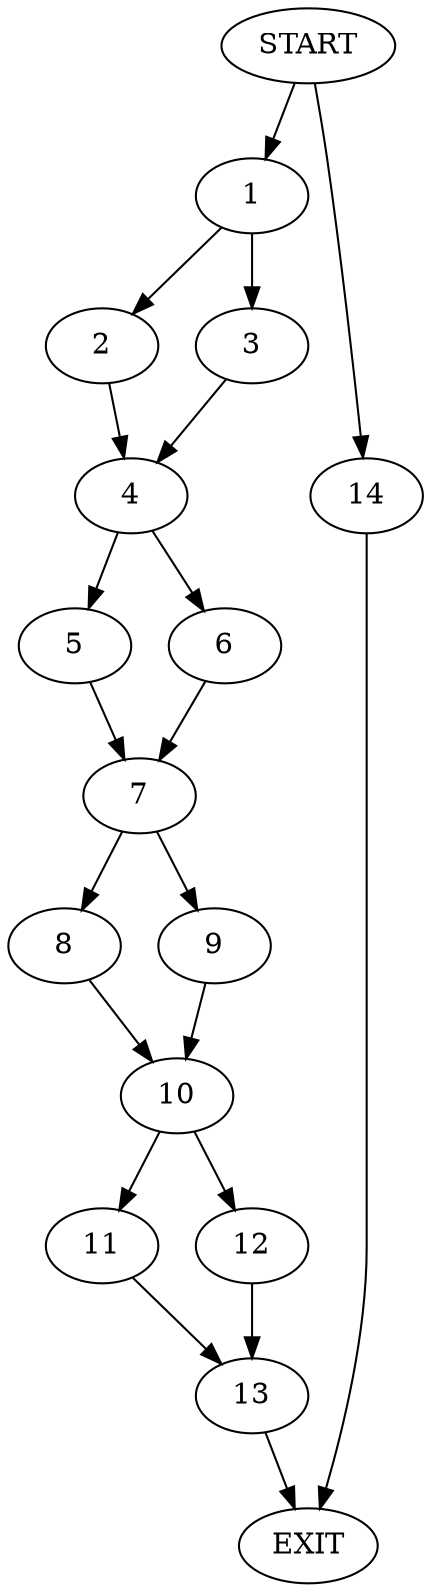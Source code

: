 digraph {
0 [label="START"];
1;
2;
3;
4;
5;
6;
7;
8;
9;
10;
11;
12;
13;
14;
15 [label="EXIT"];
0 -> 1;
1 -> 2;
1 -> 3;
2 -> 4;
3 -> 4;
4 -> 5;
4 -> 6;
6 -> 7;
5 -> 7;
7 -> 8;
7 -> 9;
8 -> 10;
9 -> 10;
10 -> 11;
10 -> 12;
12 -> 13;
11 -> 13;
13 -> 15;
0 -> 14;
14 -> 15;
}